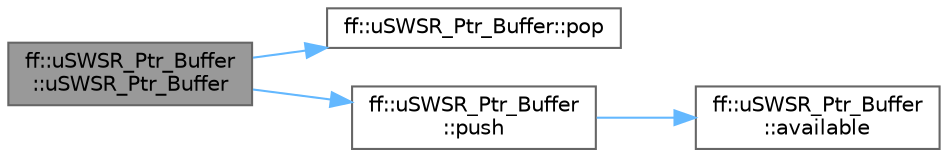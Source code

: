 digraph "ff::uSWSR_Ptr_Buffer::uSWSR_Ptr_Buffer"
{
 // LATEX_PDF_SIZE
  bgcolor="transparent";
  edge [fontname=Helvetica,fontsize=10,labelfontname=Helvetica,labelfontsize=10];
  node [fontname=Helvetica,fontsize=10,shape=box,height=0.2,width=0.4];
  rankdir="LR";
  Node1 [id="Node000001",label="ff::uSWSR_Ptr_Buffer\l::uSWSR_Ptr_Buffer",height=0.2,width=0.4,color="gray40", fillcolor="grey60", style="filled", fontcolor="black",tooltip="Constructor"];
  Node1 -> Node2 [id="edge4_Node000001_Node000002",color="steelblue1",style="solid",tooltip=" "];
  Node2 [id="Node000002",label="ff::uSWSR_Ptr_Buffer::pop",height=0.2,width=0.4,color="grey40", fillcolor="white", style="filled",URL="$classff_1_1u_s_w_s_r___ptr___buffer.html#a88d09f8e32cecdae269a93399a1f0c5d",tooltip="Pop"];
  Node1 -> Node3 [id="edge5_Node000001_Node000003",color="steelblue1",style="solid",tooltip=" "];
  Node3 [id="Node000003",label="ff::uSWSR_Ptr_Buffer\l::push",height=0.2,width=0.4,color="grey40", fillcolor="white", style="filled",URL="$classff_1_1u_s_w_s_r___ptr___buffer.html#adb1520445be2837b83a33995d2bf4e7f",tooltip="Push"];
  Node3 -> Node4 [id="edge6_Node000003_Node000004",color="steelblue1",style="solid",tooltip=" "];
  Node4 [id="Node000004",label="ff::uSWSR_Ptr_Buffer\l::available",height=0.2,width=0.4,color="grey40", fillcolor="white", style="filled",URL="$classff_1_1u_s_w_s_r___ptr___buffer.html#a20d4e5c065b919d9cfe624c2ea808426",tooltip=" "];
}

